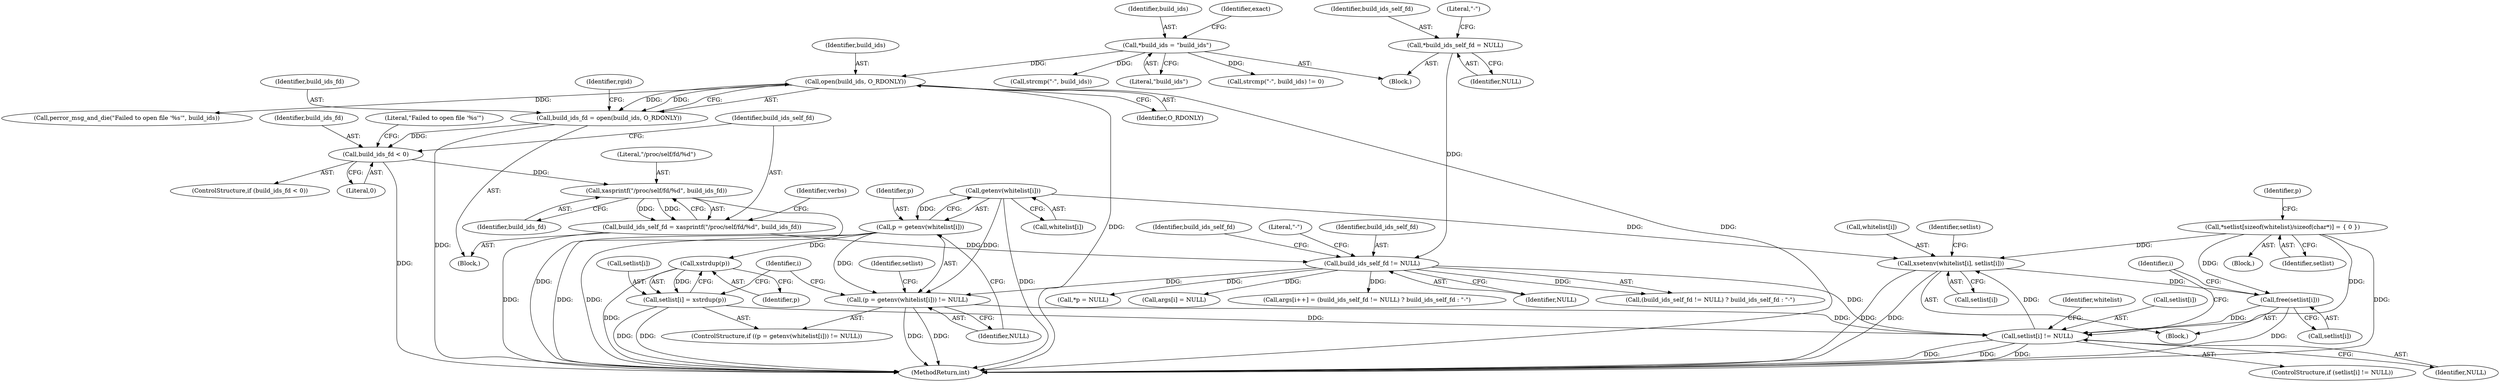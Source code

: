 digraph "0_abrt_50ee8130fb4cd4ef1af7682a2c85dd99cb99424e@API" {
"1000417" [label="(Call,xsetenv(whitelist[i], setlist[i]))"];
"1000388" [label="(Call,getenv(whitelist[i]))"];
"1000368" [label="(Call,*setlist[sizeof(whitelist)/sizeof(char*)] = { 0 })"];
"1000411" [label="(Call,setlist[i] != NULL)"];
"1000393" [label="(Call,setlist[i] = xstrdup(p))"];
"1000397" [label="(Call,xstrdup(p))"];
"1000386" [label="(Call,p = getenv(whitelist[i]))"];
"1000424" [label="(Call,free(setlist[i]))"];
"1000417" [label="(Call,xsetenv(whitelist[i], setlist[i]))"];
"1000385" [label="(Call,(p = getenv(whitelist[i])) != NULL)"];
"1000264" [label="(Call,build_ids_self_fd != NULL)"];
"1000177" [label="(Call,*build_ids_self_fd = NULL)"];
"1000232" [label="(Call,build_ids_self_fd = xasprintf(\"/proc/self/fd/%d\", build_ids_fd))"];
"1000234" [label="(Call,xasprintf(\"/proc/self/fd/%d\", build_ids_fd))"];
"1000226" [label="(Call,build_ids_fd < 0)"];
"1000204" [label="(Call,build_ids_fd = open(build_ids, O_RDONLY))"];
"1000206" [label="(Call,open(build_ids, O_RDONLY))"];
"1000134" [label="(Call,*build_ids = \"build_ids\")"];
"1000205" [label="(Identifier,build_ids_fd)"];
"1000268" [label="(Literal,\"-\")"];
"1000135" [label="(Identifier,build_ids)"];
"1000368" [label="(Call,*setlist[sizeof(whitelist)/sizeof(char*)] = { 0 })"];
"1000371" [label="(Call,*p = NULL)"];
"1000336" [label="(Call,args[i] = NULL)"];
"1000372" [label="(Identifier,p)"];
"1000228" [label="(Literal,0)"];
"1000227" [label="(Identifier,build_ids_fd)"];
"1000234" [label="(Call,xasprintf(\"/proc/self/fd/%d\", build_ids_fd))"];
"1000369" [label="(Identifier,setlist)"];
"1000208" [label="(Identifier,O_RDONLY)"];
"1000416" [label="(Block,)"];
"1000387" [label="(Identifier,p)"];
"1000229" [label="(Call,perror_msg_and_die(\"Failed to open file '%s'\", build_ids))"];
"1000182" [label="(Call,strcmp(\"-\", build_ids))"];
"1000426" [label="(Identifier,setlist)"];
"1000236" [label="(Identifier,build_ids_fd)"];
"1000179" [label="(Identifier,NULL)"];
"1000394" [label="(Call,setlist[i])"];
"1000395" [label="(Identifier,setlist)"];
"1000409" [label="(Identifier,i)"];
"1000226" [label="(Call,build_ids_fd < 0)"];
"1000139" [label="(Identifier,exact)"];
"1000398" [label="(Identifier,p)"];
"1000397" [label="(Call,xstrdup(p))"];
"1000233" [label="(Identifier,build_ids_self_fd)"];
"1000206" [label="(Call,open(build_ids, O_RDONLY))"];
"1000225" [label="(ControlStructure,if (build_ids_fd < 0))"];
"1000389" [label="(Call,whitelist[i])"];
"1000419" [label="(Identifier,whitelist)"];
"1000241" [label="(Identifier,verbs)"];
"1000353" [label="(Block,)"];
"1000265" [label="(Identifier,build_ids_self_fd)"];
"1000411" [label="(Call,setlist[i] != NULL)"];
"1000178" [label="(Identifier,build_ids_self_fd)"];
"1000235" [label="(Literal,\"/proc/self/fd/%d\")"];
"1000181" [label="(Call,strcmp(\"-\", build_ids) != 0)"];
"1000383" [label="(Identifier,i)"];
"1000267" [label="(Identifier,build_ids_self_fd)"];
"1000186" [label="(Block,)"];
"1000410" [label="(ControlStructure,if (setlist[i] != NULL))"];
"1000388" [label="(Call,getenv(whitelist[i]))"];
"1000177" [label="(Call,*build_ids_self_fd = NULL)"];
"1000425" [label="(Call,setlist[i])"];
"1000204" [label="(Call,build_ids_fd = open(build_ids, O_RDONLY))"];
"1000116" [label="(Block,)"];
"1000424" [label="(Call,free(setlist[i]))"];
"1000264" [label="(Call,build_ids_self_fd != NULL)"];
"1000232" [label="(Call,build_ids_self_fd = xasprintf(\"/proc/self/fd/%d\", build_ids_fd))"];
"1000258" [label="(Call,args[i++] = (build_ids_self_fd != NULL) ? build_ids_self_fd : \"-\")"];
"1000386" [label="(Call,p = getenv(whitelist[i]))"];
"1000412" [label="(Call,setlist[i])"];
"1000212" [label="(Identifier,rgid)"];
"1000392" [label="(Identifier,NULL)"];
"1000207" [label="(Identifier,build_ids)"];
"1000384" [label="(ControlStructure,if ((p = getenv(whitelist[i])) != NULL))"];
"1000385" [label="(Call,(p = getenv(whitelist[i])) != NULL)"];
"1000445" [label="(MethodReturn,int)"];
"1000393" [label="(Call,setlist[i] = xstrdup(p))"];
"1000230" [label="(Literal,\"Failed to open file '%s'\")"];
"1000266" [label="(Identifier,NULL)"];
"1000263" [label="(Call,(build_ids_self_fd != NULL) ? build_ids_self_fd : \"-\")"];
"1000136" [label="(Literal,\"build_ids\")"];
"1000417" [label="(Call,xsetenv(whitelist[i], setlist[i]))"];
"1000183" [label="(Literal,\"-\")"];
"1000134" [label="(Call,*build_ids = \"build_ids\")"];
"1000415" [label="(Identifier,NULL)"];
"1000421" [label="(Call,setlist[i])"];
"1000418" [label="(Call,whitelist[i])"];
"1000417" -> "1000416"  [label="AST: "];
"1000417" -> "1000421"  [label="CFG: "];
"1000418" -> "1000417"  [label="AST: "];
"1000421" -> "1000417"  [label="AST: "];
"1000426" -> "1000417"  [label="CFG: "];
"1000417" -> "1000445"  [label="DDG: "];
"1000417" -> "1000445"  [label="DDG: "];
"1000388" -> "1000417"  [label="DDG: "];
"1000368" -> "1000417"  [label="DDG: "];
"1000411" -> "1000417"  [label="DDG: "];
"1000417" -> "1000424"  [label="DDG: "];
"1000388" -> "1000386"  [label="AST: "];
"1000388" -> "1000389"  [label="CFG: "];
"1000389" -> "1000388"  [label="AST: "];
"1000386" -> "1000388"  [label="CFG: "];
"1000388" -> "1000445"  [label="DDG: "];
"1000388" -> "1000385"  [label="DDG: "];
"1000388" -> "1000386"  [label="DDG: "];
"1000368" -> "1000353"  [label="AST: "];
"1000368" -> "1000369"  [label="CFG: "];
"1000369" -> "1000368"  [label="AST: "];
"1000372" -> "1000368"  [label="CFG: "];
"1000368" -> "1000445"  [label="DDG: "];
"1000368" -> "1000411"  [label="DDG: "];
"1000368" -> "1000424"  [label="DDG: "];
"1000411" -> "1000410"  [label="AST: "];
"1000411" -> "1000415"  [label="CFG: "];
"1000412" -> "1000411"  [label="AST: "];
"1000415" -> "1000411"  [label="AST: "];
"1000419" -> "1000411"  [label="CFG: "];
"1000409" -> "1000411"  [label="CFG: "];
"1000411" -> "1000445"  [label="DDG: "];
"1000411" -> "1000445"  [label="DDG: "];
"1000411" -> "1000445"  [label="DDG: "];
"1000393" -> "1000411"  [label="DDG: "];
"1000424" -> "1000411"  [label="DDG: "];
"1000385" -> "1000411"  [label="DDG: "];
"1000264" -> "1000411"  [label="DDG: "];
"1000393" -> "1000384"  [label="AST: "];
"1000393" -> "1000397"  [label="CFG: "];
"1000394" -> "1000393"  [label="AST: "];
"1000397" -> "1000393"  [label="AST: "];
"1000383" -> "1000393"  [label="CFG: "];
"1000393" -> "1000445"  [label="DDG: "];
"1000393" -> "1000445"  [label="DDG: "];
"1000397" -> "1000393"  [label="DDG: "];
"1000397" -> "1000398"  [label="CFG: "];
"1000398" -> "1000397"  [label="AST: "];
"1000397" -> "1000445"  [label="DDG: "];
"1000386" -> "1000397"  [label="DDG: "];
"1000386" -> "1000385"  [label="AST: "];
"1000387" -> "1000386"  [label="AST: "];
"1000392" -> "1000386"  [label="CFG: "];
"1000386" -> "1000445"  [label="DDG: "];
"1000386" -> "1000445"  [label="DDG: "];
"1000386" -> "1000385"  [label="DDG: "];
"1000424" -> "1000416"  [label="AST: "];
"1000424" -> "1000425"  [label="CFG: "];
"1000425" -> "1000424"  [label="AST: "];
"1000409" -> "1000424"  [label="CFG: "];
"1000424" -> "1000445"  [label="DDG: "];
"1000385" -> "1000384"  [label="AST: "];
"1000385" -> "1000392"  [label="CFG: "];
"1000392" -> "1000385"  [label="AST: "];
"1000395" -> "1000385"  [label="CFG: "];
"1000383" -> "1000385"  [label="CFG: "];
"1000385" -> "1000445"  [label="DDG: "];
"1000385" -> "1000445"  [label="DDG: "];
"1000264" -> "1000385"  [label="DDG: "];
"1000264" -> "1000263"  [label="AST: "];
"1000264" -> "1000266"  [label="CFG: "];
"1000265" -> "1000264"  [label="AST: "];
"1000266" -> "1000264"  [label="AST: "];
"1000267" -> "1000264"  [label="CFG: "];
"1000268" -> "1000264"  [label="CFG: "];
"1000264" -> "1000258"  [label="DDG: "];
"1000177" -> "1000264"  [label="DDG: "];
"1000232" -> "1000264"  [label="DDG: "];
"1000264" -> "1000263"  [label="DDG: "];
"1000264" -> "1000336"  [label="DDG: "];
"1000264" -> "1000371"  [label="DDG: "];
"1000177" -> "1000116"  [label="AST: "];
"1000177" -> "1000179"  [label="CFG: "];
"1000178" -> "1000177"  [label="AST: "];
"1000179" -> "1000177"  [label="AST: "];
"1000183" -> "1000177"  [label="CFG: "];
"1000232" -> "1000186"  [label="AST: "];
"1000232" -> "1000234"  [label="CFG: "];
"1000233" -> "1000232"  [label="AST: "];
"1000234" -> "1000232"  [label="AST: "];
"1000241" -> "1000232"  [label="CFG: "];
"1000232" -> "1000445"  [label="DDG: "];
"1000234" -> "1000232"  [label="DDG: "];
"1000234" -> "1000232"  [label="DDG: "];
"1000234" -> "1000236"  [label="CFG: "];
"1000235" -> "1000234"  [label="AST: "];
"1000236" -> "1000234"  [label="AST: "];
"1000234" -> "1000445"  [label="DDG: "];
"1000226" -> "1000234"  [label="DDG: "];
"1000226" -> "1000225"  [label="AST: "];
"1000226" -> "1000228"  [label="CFG: "];
"1000227" -> "1000226"  [label="AST: "];
"1000228" -> "1000226"  [label="AST: "];
"1000230" -> "1000226"  [label="CFG: "];
"1000233" -> "1000226"  [label="CFG: "];
"1000226" -> "1000445"  [label="DDG: "];
"1000204" -> "1000226"  [label="DDG: "];
"1000204" -> "1000186"  [label="AST: "];
"1000204" -> "1000206"  [label="CFG: "];
"1000205" -> "1000204"  [label="AST: "];
"1000206" -> "1000204"  [label="AST: "];
"1000212" -> "1000204"  [label="CFG: "];
"1000204" -> "1000445"  [label="DDG: "];
"1000206" -> "1000204"  [label="DDG: "];
"1000206" -> "1000204"  [label="DDG: "];
"1000206" -> "1000208"  [label="CFG: "];
"1000207" -> "1000206"  [label="AST: "];
"1000208" -> "1000206"  [label="AST: "];
"1000206" -> "1000445"  [label="DDG: "];
"1000206" -> "1000445"  [label="DDG: "];
"1000134" -> "1000206"  [label="DDG: "];
"1000206" -> "1000229"  [label="DDG: "];
"1000134" -> "1000116"  [label="AST: "];
"1000134" -> "1000136"  [label="CFG: "];
"1000135" -> "1000134"  [label="AST: "];
"1000136" -> "1000134"  [label="AST: "];
"1000139" -> "1000134"  [label="CFG: "];
"1000134" -> "1000181"  [label="DDG: "];
"1000134" -> "1000182"  [label="DDG: "];
}
